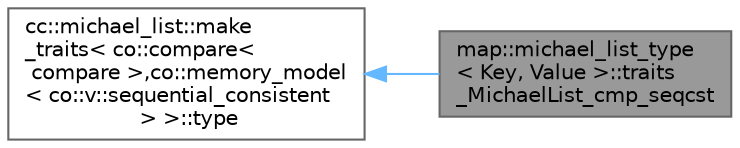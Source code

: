 digraph "map::michael_list_type&lt; Key, Value &gt;::traits_MichaelList_cmp_seqcst"
{
 // LATEX_PDF_SIZE
  bgcolor="transparent";
  edge [fontname=Helvetica,fontsize=10,labelfontname=Helvetica,labelfontsize=10];
  node [fontname=Helvetica,fontsize=10,shape=box,height=0.2,width=0.4];
  rankdir="LR";
  Node1 [id="Node000001",label="map::michael_list_type\l\< Key, Value \>::traits\l_MichaelList_cmp_seqcst",height=0.2,width=0.4,color="gray40", fillcolor="grey60", style="filled", fontcolor="black",tooltip=" "];
  Node2 -> Node1 [id="edge2_Node000001_Node000002",dir="back",color="steelblue1",style="solid",tooltip=" "];
  Node2 [id="Node000002",label="cc::michael_list::make\l_traits\< co::compare\<\l compare \>,co::memory_model\l\< co::v::sequential_consistent\l \> \>::type",height=0.2,width=0.4,color="gray40", fillcolor="white", style="filled",tooltip=" "];
}
